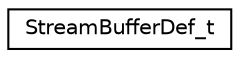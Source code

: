 digraph "Graphical Class Hierarchy"
{
 // LATEX_PDF_SIZE
  edge [fontname="Helvetica",fontsize="10",labelfontname="Helvetica",labelfontsize="10"];
  node [fontname="Helvetica",fontsize="10",shape=record];
  rankdir="LR";
  Node0 [label="StreamBufferDef_t",height=0.2,width=0.4,color="black", fillcolor="white", style="filled",URL="$struct_stream_buffer_def__t.html",tooltip=" "];
}
